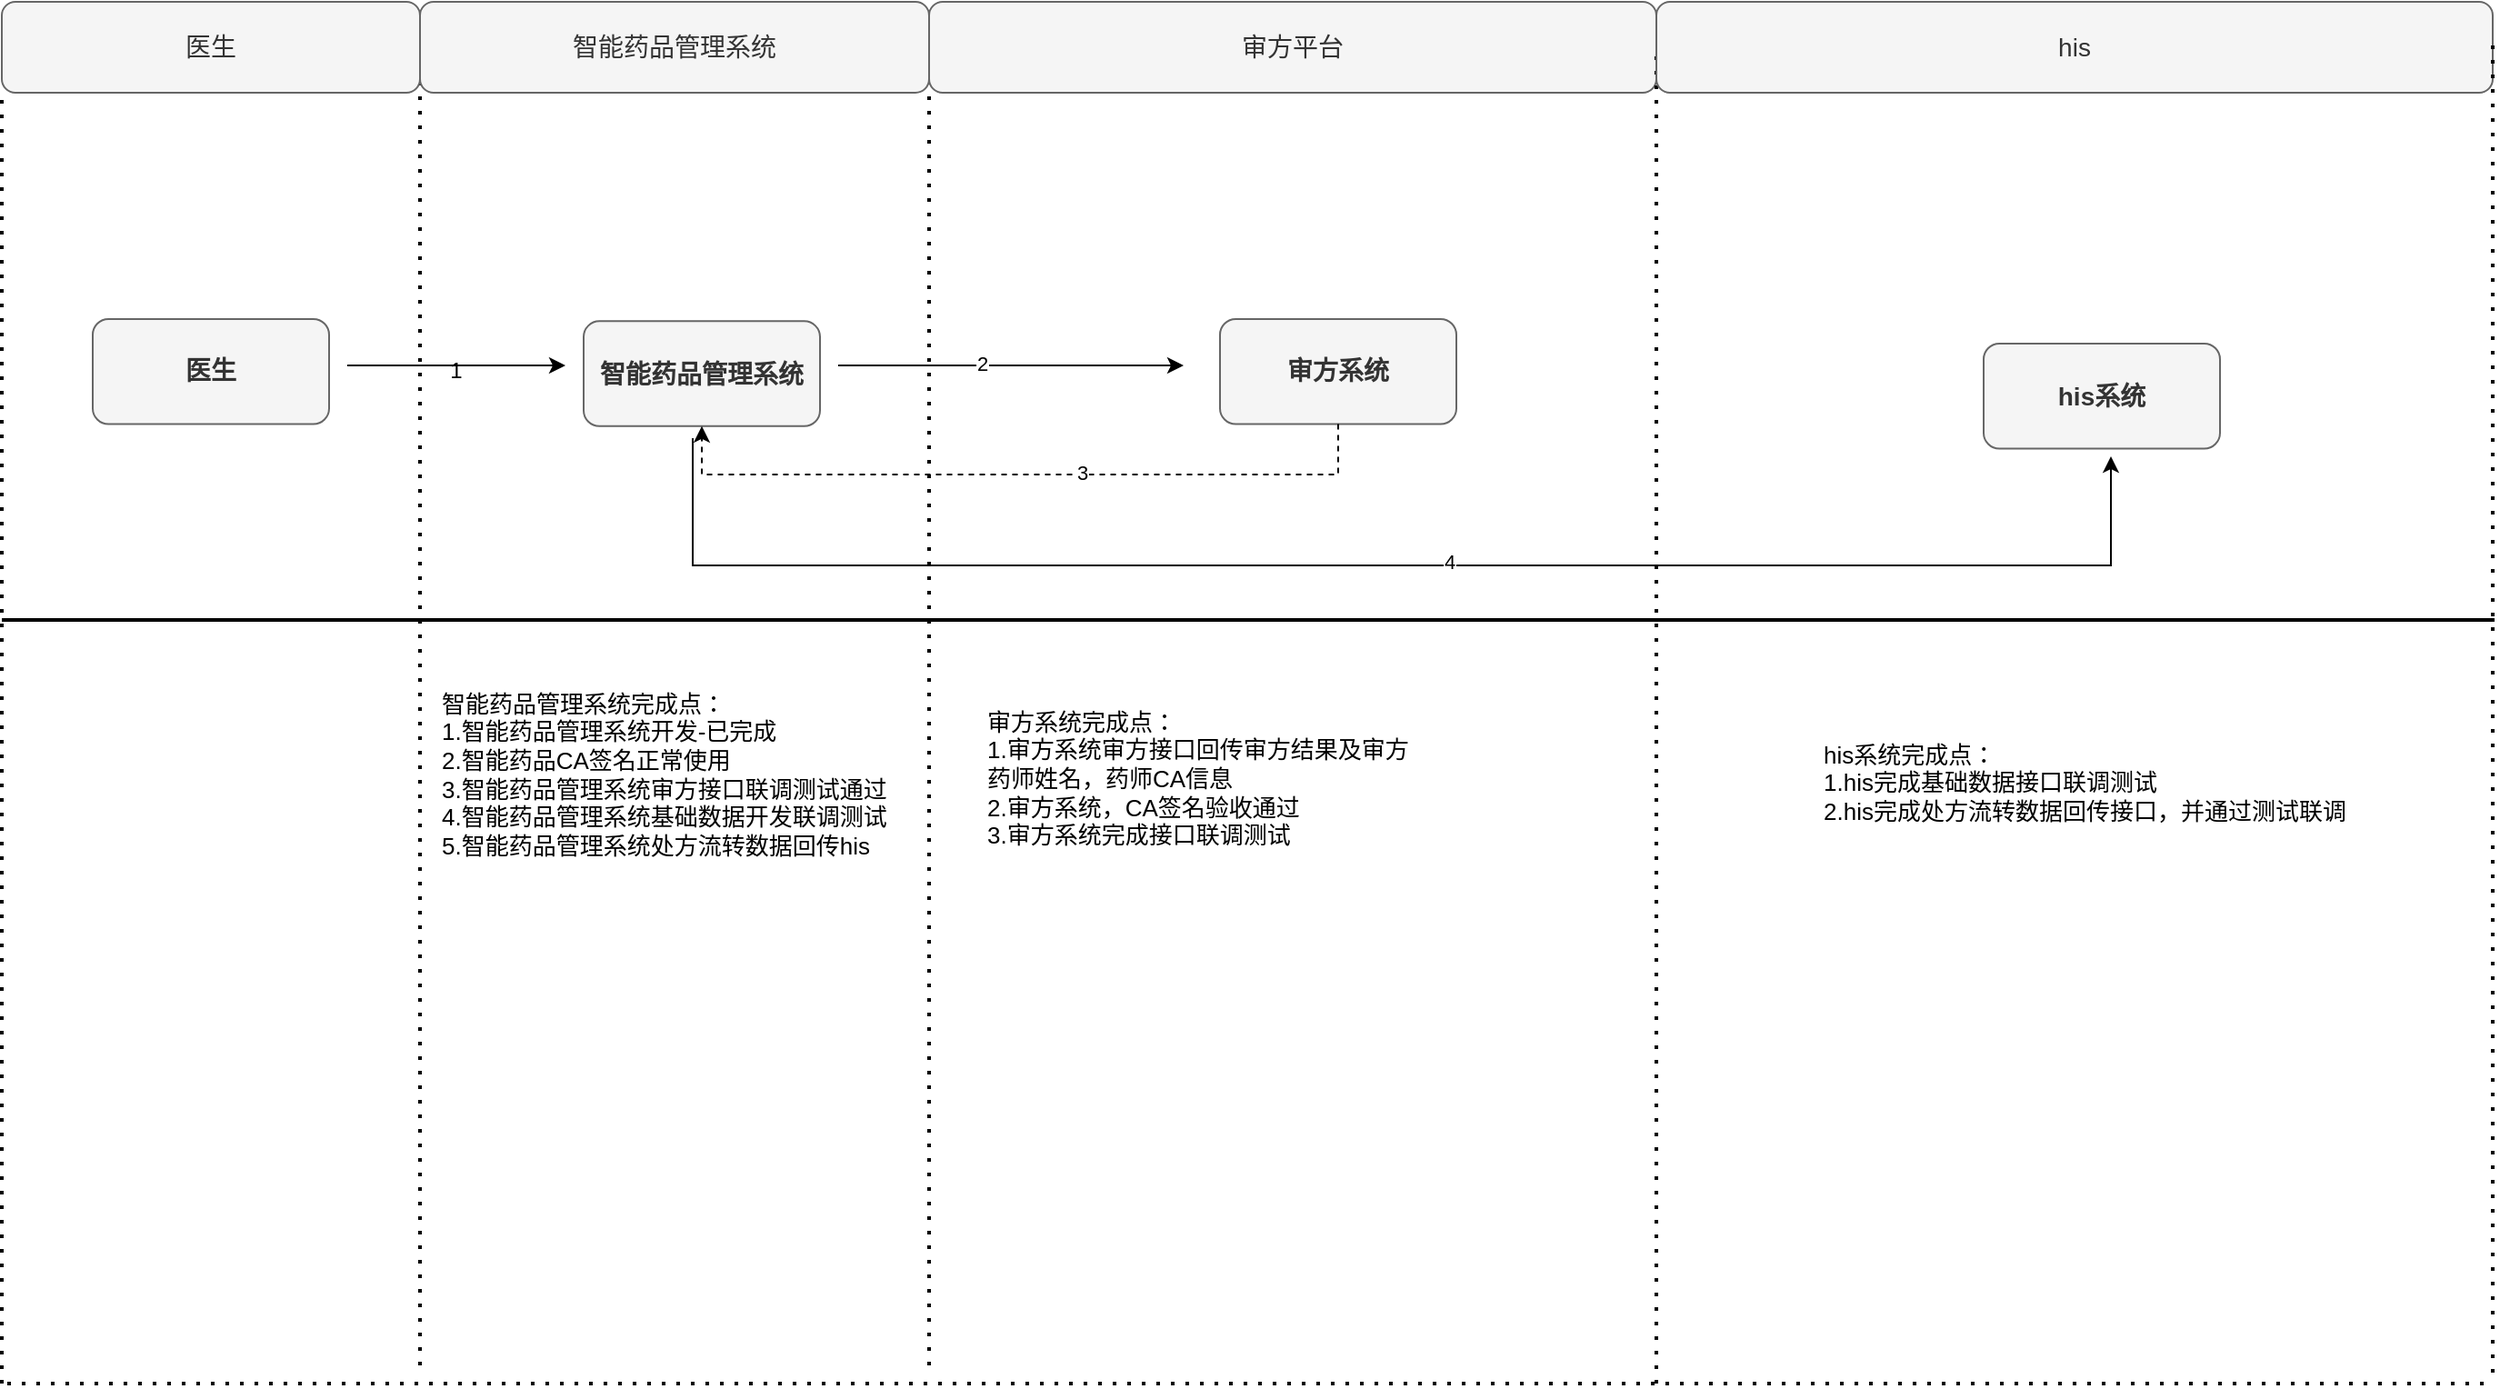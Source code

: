 <mxfile version="21.0.6" type="github">
  <diagram name="Page-1" id="e7e014a7-5840-1c2e-5031-d8a46d1fe8dd">
    <mxGraphModel dx="1050" dy="611" grid="1" gridSize="10" guides="1" tooltips="1" connect="1" arrows="1" fold="1" page="1" pageScale="1" pageWidth="1169" pageHeight="826" background="#ffffff" math="0" shadow="0">
      <root>
        <mxCell id="0" />
        <mxCell id="1" parent="0" />
        <mxCell id="p61Ynkzub3tsG1vKFJLM-2" value="" style="endArrow=none;dashed=1;html=1;dashPattern=1 3;strokeWidth=2;rounded=0;fontSize=14;" parent="1" edge="1">
          <mxGeometry width="50" height="50" relative="1" as="geometry">
            <mxPoint x="580" y="850" as="sourcePoint" />
            <mxPoint x="580" y="130" as="targetPoint" />
          </mxGeometry>
        </mxCell>
        <mxCell id="p61Ynkzub3tsG1vKFJLM-3" value="医生" style="rounded=1;whiteSpace=wrap;html=1;fontSize=14;fillColor=#f5f5f5;fontColor=#333333;strokeColor=#666666;" parent="1" vertex="1">
          <mxGeometry x="350" y="100" width="230" height="50" as="geometry" />
        </mxCell>
        <mxCell id="p61Ynkzub3tsG1vKFJLM-4" value="智能药品管理系统" style="rounded=1;whiteSpace=wrap;html=1;fontSize=14;fillColor=#f5f5f5;strokeColor=#666666;fontColor=#333333;" parent="1" vertex="1">
          <mxGeometry x="580" y="100" width="280" height="50" as="geometry" />
        </mxCell>
        <mxCell id="p61Ynkzub3tsG1vKFJLM-11" value="" style="endArrow=none;dashed=1;html=1;dashPattern=1 3;strokeWidth=2;rounded=0;fontSize=14;entryX=1;entryY=1;entryDx=0;entryDy=0;" parent="1" target="p61Ynkzub3tsG1vKFJLM-4" edge="1">
          <mxGeometry width="50" height="50" relative="1" as="geometry">
            <mxPoint x="860" y="850" as="sourcePoint" />
            <mxPoint x="910" y="150" as="targetPoint" />
          </mxGeometry>
        </mxCell>
        <mxCell id="p61Ynkzub3tsG1vKFJLM-12" value="审方平台" style="rounded=1;whiteSpace=wrap;html=1;fontSize=14;fillColor=#f5f5f5;fontColor=#333333;strokeColor=#666666;" parent="1" vertex="1">
          <mxGeometry x="860" y="100" width="400" height="50" as="geometry" />
        </mxCell>
        <mxCell id="p61Ynkzub3tsG1vKFJLM-13" value="" style="endArrow=none;dashed=1;html=1;dashPattern=1 3;strokeWidth=2;rounded=0;fontSize=14;entryX=1;entryY=1;entryDx=0;entryDy=0;" parent="1" edge="1">
          <mxGeometry width="50" height="50" relative="1" as="geometry">
            <mxPoint x="1260" y="860" as="sourcePoint" />
            <mxPoint x="1260" y="126" as="targetPoint" />
          </mxGeometry>
        </mxCell>
        <mxCell id="p61Ynkzub3tsG1vKFJLM-14" value="" style="endArrow=none;dashed=1;html=1;dashPattern=1 3;strokeWidth=2;rounded=0;fontSize=14;entryX=0;entryY=1;entryDx=0;entryDy=0;" parent="1" target="p61Ynkzub3tsG1vKFJLM-3" edge="1">
          <mxGeometry width="50" height="50" relative="1" as="geometry">
            <mxPoint x="350" y="860" as="sourcePoint" />
            <mxPoint x="130" y="180" as="targetPoint" />
          </mxGeometry>
        </mxCell>
        <mxCell id="p61Ynkzub3tsG1vKFJLM-28" value="" style="endArrow=none;dashed=1;html=1;dashPattern=1 3;strokeWidth=2;rounded=0;" parent="1" edge="1">
          <mxGeometry width="50" height="50" relative="1" as="geometry">
            <mxPoint x="353" y="860" as="sourcePoint" />
            <mxPoint x="1720" y="860" as="targetPoint" />
          </mxGeometry>
        </mxCell>
        <mxCell id="p61Ynkzub3tsG1vKFJLM-29" value="his" style="rounded=1;whiteSpace=wrap;html=1;fontSize=14;fillColor=#f5f5f5;fontColor=#333333;strokeColor=#666666;" parent="1" vertex="1">
          <mxGeometry x="1260" y="100" width="460" height="50" as="geometry" />
        </mxCell>
        <mxCell id="p61Ynkzub3tsG1vKFJLM-39" value="" style="endArrow=none;html=1;strokeWidth=2;rounded=0;" parent="1" edge="1">
          <mxGeometry width="50" height="50" relative="1" as="geometry">
            <mxPoint x="350" y="440" as="sourcePoint" />
            <mxPoint x="1721" y="440" as="targetPoint" />
          </mxGeometry>
        </mxCell>
        <mxCell id="veSOmnP_1DqjUxVUTsxA-1" value="&lt;b&gt;智能药品管理系统&lt;/b&gt;" style="rounded=1;whiteSpace=wrap;html=1;fontSize=14;fillColor=#f5f5f5;strokeColor=#666666;direction=south;fontColor=#333333;" vertex="1" parent="1">
          <mxGeometry x="670" y="275.63" width="130" height="57.75" as="geometry" />
        </mxCell>
        <mxCell id="veSOmnP_1DqjUxVUTsxA-2" value="&lt;b&gt;医生&lt;/b&gt;" style="rounded=1;whiteSpace=wrap;html=1;fontSize=14;fillColor=#f5f5f5;strokeColor=#666666;direction=south;fontColor=#333333;" vertex="1" parent="1">
          <mxGeometry x="400" y="274.5" width="130" height="57.75" as="geometry" />
        </mxCell>
        <mxCell id="veSOmnP_1DqjUxVUTsxA-3" value="" style="endArrow=classic;html=1;rounded=0;" edge="1" parent="1">
          <mxGeometry width="50" height="50" relative="1" as="geometry">
            <mxPoint x="540" y="300" as="sourcePoint" />
            <mxPoint x="660" y="300" as="targetPoint" />
          </mxGeometry>
        </mxCell>
        <mxCell id="veSOmnP_1DqjUxVUTsxA-4" value="" style="endArrow=classic;html=1;rounded=0;" edge="1" parent="1">
          <mxGeometry width="50" height="50" relative="1" as="geometry">
            <mxPoint x="810" y="300" as="sourcePoint" />
            <mxPoint x="1000" y="300" as="targetPoint" />
          </mxGeometry>
        </mxCell>
        <mxCell id="veSOmnP_1DqjUxVUTsxA-8" value="2" style="edgeLabel;html=1;align=center;verticalAlign=middle;resizable=0;points=[];" vertex="1" connectable="0" parent="veSOmnP_1DqjUxVUTsxA-4">
          <mxGeometry x="-0.17" y="1" relative="1" as="geometry">
            <mxPoint as="offset" />
          </mxGeometry>
        </mxCell>
        <mxCell id="veSOmnP_1DqjUxVUTsxA-5" value="&lt;b&gt;审方系统&lt;/b&gt;" style="rounded=1;whiteSpace=wrap;html=1;fontSize=14;fillColor=#f5f5f5;strokeColor=#666666;direction=south;fontColor=#333333;" vertex="1" parent="1">
          <mxGeometry x="1020" y="274.5" width="130" height="57.75" as="geometry" />
        </mxCell>
        <mxCell id="veSOmnP_1DqjUxVUTsxA-6" value="" style="endArrow=classic;html=1;rounded=0;exitX=1;exitY=0.5;exitDx=0;exitDy=0;entryX=1;entryY=0.5;entryDx=0;entryDy=0;dashed=1;" edge="1" parent="1" source="veSOmnP_1DqjUxVUTsxA-5" target="veSOmnP_1DqjUxVUTsxA-1">
          <mxGeometry width="50" height="50" relative="1" as="geometry">
            <mxPoint x="950" y="440" as="sourcePoint" />
            <mxPoint x="730" y="360" as="targetPoint" />
            <Array as="points">
              <mxPoint x="1085" y="360" />
              <mxPoint x="735" y="360" />
            </Array>
          </mxGeometry>
        </mxCell>
        <mxCell id="veSOmnP_1DqjUxVUTsxA-9" value="3" style="edgeLabel;html=1;align=center;verticalAlign=middle;resizable=0;points=[];" vertex="1" connectable="0" parent="veSOmnP_1DqjUxVUTsxA-6">
          <mxGeometry x="-0.161" y="-1" relative="1" as="geometry">
            <mxPoint as="offset" />
          </mxGeometry>
        </mxCell>
        <mxCell id="veSOmnP_1DqjUxVUTsxA-10" value="1" style="text;html=1;strokeColor=none;fillColor=none;align=center;verticalAlign=middle;whiteSpace=wrap;rounded=0;" vertex="1" parent="1">
          <mxGeometry x="570" y="288" width="60" height="30" as="geometry" />
        </mxCell>
        <mxCell id="veSOmnP_1DqjUxVUTsxA-11" value="" style="endArrow=none;dashed=1;html=1;dashPattern=1 3;strokeWidth=2;rounded=0;fontSize=14;entryX=1;entryY=1;entryDx=0;entryDy=0;" edge="1" parent="1">
          <mxGeometry width="50" height="50" relative="1" as="geometry">
            <mxPoint x="1720" y="854" as="sourcePoint" />
            <mxPoint x="1720" y="120" as="targetPoint" />
          </mxGeometry>
        </mxCell>
        <mxCell id="veSOmnP_1DqjUxVUTsxA-12" value="" style="endArrow=classic;html=1;rounded=0;" edge="1" parent="1">
          <mxGeometry width="50" height="50" relative="1" as="geometry">
            <mxPoint x="730" y="340" as="sourcePoint" />
            <mxPoint x="1510" y="350" as="targetPoint" />
            <Array as="points">
              <mxPoint x="730" y="410" />
              <mxPoint x="1510" y="410" />
            </Array>
          </mxGeometry>
        </mxCell>
        <mxCell id="veSOmnP_1DqjUxVUTsxA-14" value="4" style="edgeLabel;html=1;align=center;verticalAlign=middle;resizable=0;points=[];" vertex="1" connectable="0" parent="veSOmnP_1DqjUxVUTsxA-12">
          <mxGeometry x="0.066" y="2" relative="1" as="geometry">
            <mxPoint x="1" as="offset" />
          </mxGeometry>
        </mxCell>
        <mxCell id="veSOmnP_1DqjUxVUTsxA-13" value="&lt;b&gt;his系统&lt;/b&gt;" style="rounded=1;whiteSpace=wrap;html=1;fontSize=14;fillColor=#f5f5f5;strokeColor=#666666;direction=south;fontColor=#333333;" vertex="1" parent="1">
          <mxGeometry x="1440" y="288" width="130" height="57.75" as="geometry" />
        </mxCell>
        <mxCell id="veSOmnP_1DqjUxVUTsxA-16" value="&lt;font style=&quot;font-size: 13px;&quot;&gt;智能药品管理系统完成点：&lt;br&gt;1.智能药品管理系统开发-已完成&lt;br&gt;2.智能药品CA签名正常使用&lt;br&gt;3.智能药品管理系统审方接口联调测试通过&lt;br&gt;4.智能药品管理系统基础数据开发联调测试&lt;br&gt;5.智能药品管理系统处方流转数据回传his&lt;br&gt;&lt;/font&gt;" style="text;html=1;align=left;verticalAlign=middle;resizable=0;points=[];autosize=1;strokeColor=none;fillColor=none;" vertex="1" parent="1">
          <mxGeometry x="590" y="470" width="270" height="110" as="geometry" />
        </mxCell>
        <mxCell id="veSOmnP_1DqjUxVUTsxA-18" value="&lt;font style=&quot;font-size: 13px;&quot;&gt;审方系统完成点：&lt;br&gt;1.审方系统审方接口回传审方结果及审方&lt;br&gt;药师姓名，药师CA信息&lt;br&gt;2.审方系统，CA签名验收通过&lt;br&gt;3.审方系统完成接口联调测试&lt;br&gt;&lt;br&gt;&lt;/font&gt;" style="text;html=1;align=left;verticalAlign=middle;resizable=0;points=[];autosize=1;strokeColor=none;fillColor=none;" vertex="1" parent="1">
          <mxGeometry x="890" y="480" width="260" height="110" as="geometry" />
        </mxCell>
        <mxCell id="veSOmnP_1DqjUxVUTsxA-19" value="&lt;font style=&quot;font-size: 13px;&quot;&gt;his系统完成点：&lt;br&gt;1.his完成基础数据接口联调测试&lt;br&gt;2.his完成处方流转数据回传接口，并通过测试联调&lt;br&gt;&lt;br&gt;&lt;br&gt;&lt;/font&gt;" style="text;html=1;align=left;verticalAlign=middle;resizable=0;points=[];autosize=1;strokeColor=none;fillColor=none;" vertex="1" parent="1">
          <mxGeometry x="1350" y="500" width="310" height="90" as="geometry" />
        </mxCell>
      </root>
    </mxGraphModel>
  </diagram>
</mxfile>
